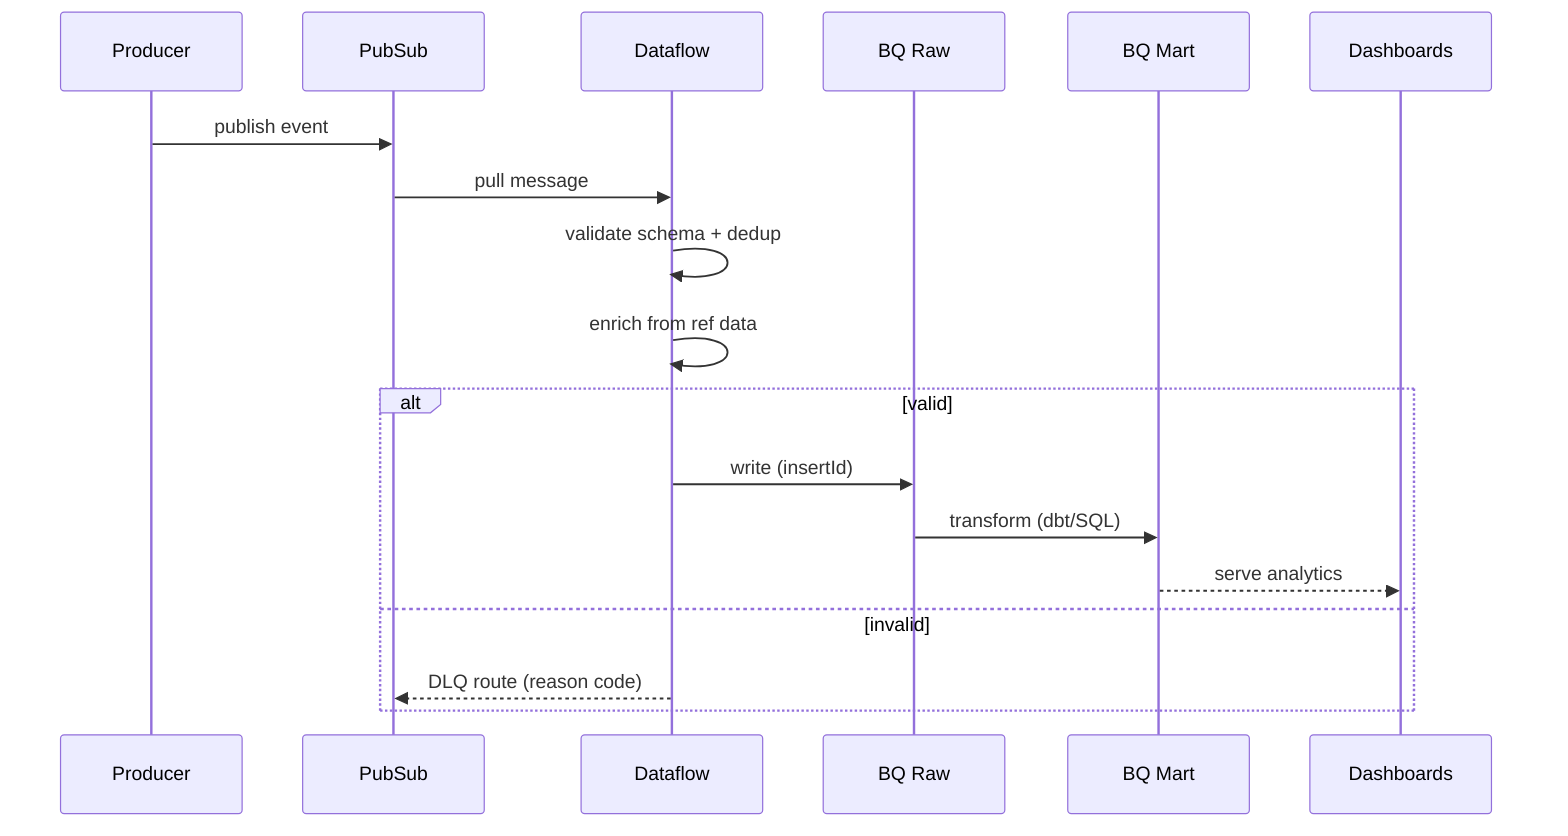 sequenceDiagram
  participant Producer
  participant PubSub
  participant Dataflow
  participant BQRaw as BQ Raw
  participant BQMart as BQ Mart
  participant BI as Dashboards

  Producer->>PubSub: publish event
  PubSub->>Dataflow: pull message
  Dataflow->>Dataflow: validate schema + dedup
  Dataflow->>Dataflow: enrich from ref data
  alt valid
    Dataflow->>BQRaw: write (insertId)
    BQRaw->>BQMart: transform (dbt/SQL)
    BQMart-->>BI: serve analytics
  else invalid
    Dataflow-->>PubSub: DLQ route (reason code)
  end